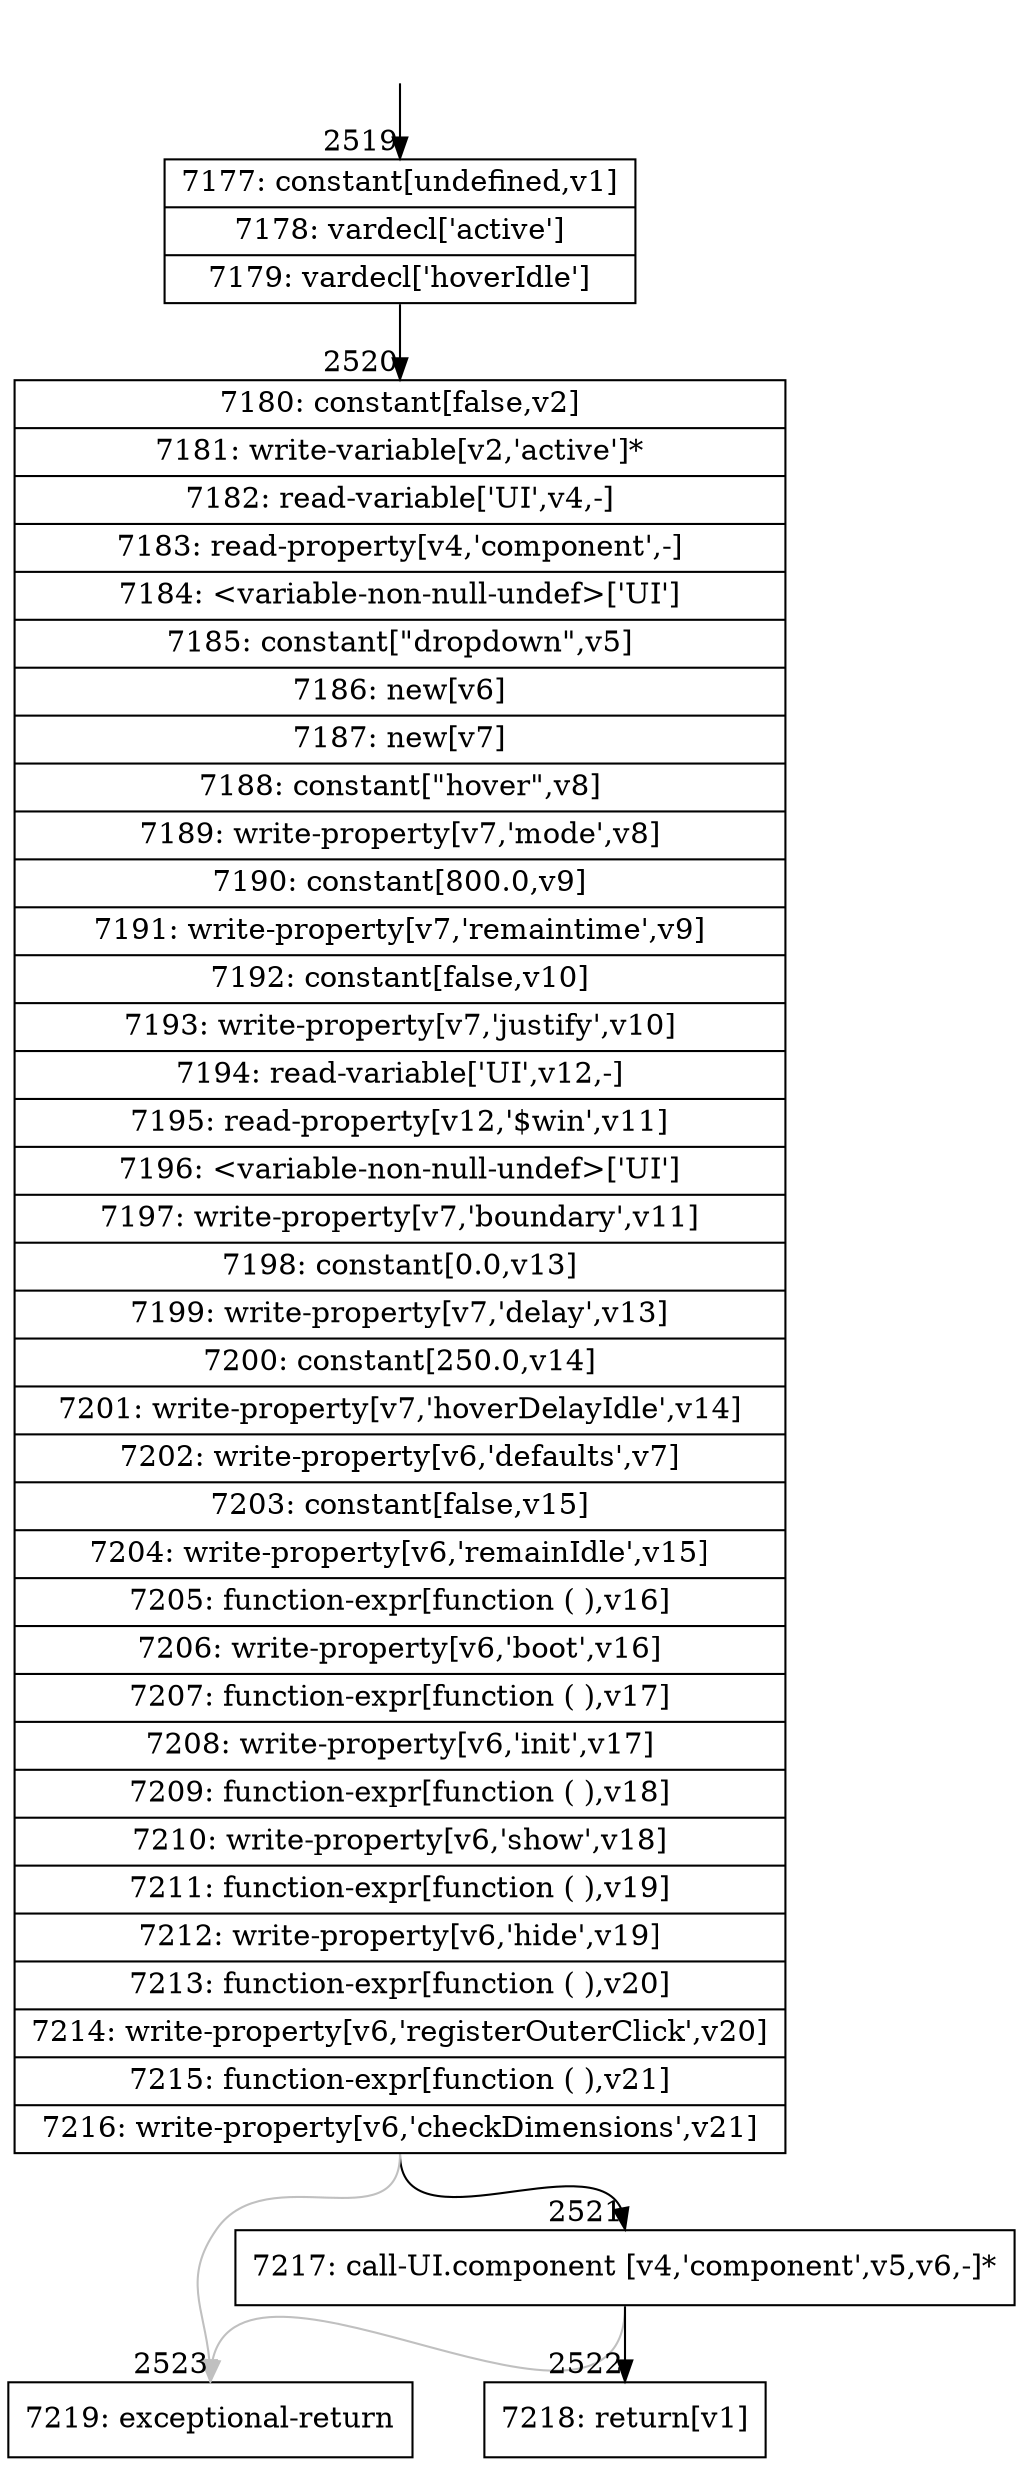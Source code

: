 digraph {
rankdir="TD"
BB_entry174[shape=none,label=""];
BB_entry174 -> BB2519 [tailport=s, headport=n, headlabel="    2519"]
BB2519 [shape=record label="{7177: constant[undefined,v1]|7178: vardecl['active']|7179: vardecl['hoverIdle']}" ] 
BB2519 -> BB2520 [tailport=s, headport=n, headlabel="      2520"]
BB2520 [shape=record label="{7180: constant[false,v2]|7181: write-variable[v2,'active']*|7182: read-variable['UI',v4,-]|7183: read-property[v4,'component',-]|7184: \<variable-non-null-undef\>['UI']|7185: constant[\"dropdown\",v5]|7186: new[v6]|7187: new[v7]|7188: constant[\"hover\",v8]|7189: write-property[v7,'mode',v8]|7190: constant[800.0,v9]|7191: write-property[v7,'remaintime',v9]|7192: constant[false,v10]|7193: write-property[v7,'justify',v10]|7194: read-variable['UI',v12,-]|7195: read-property[v12,'$win',v11]|7196: \<variable-non-null-undef\>['UI']|7197: write-property[v7,'boundary',v11]|7198: constant[0.0,v13]|7199: write-property[v7,'delay',v13]|7200: constant[250.0,v14]|7201: write-property[v7,'hoverDelayIdle',v14]|7202: write-property[v6,'defaults',v7]|7203: constant[false,v15]|7204: write-property[v6,'remainIdle',v15]|7205: function-expr[function ( ),v16]|7206: write-property[v6,'boot',v16]|7207: function-expr[function ( ),v17]|7208: write-property[v6,'init',v17]|7209: function-expr[function ( ),v18]|7210: write-property[v6,'show',v18]|7211: function-expr[function ( ),v19]|7212: write-property[v6,'hide',v19]|7213: function-expr[function ( ),v20]|7214: write-property[v6,'registerOuterClick',v20]|7215: function-expr[function ( ),v21]|7216: write-property[v6,'checkDimensions',v21]}" ] 
BB2520 -> BB2521 [tailport=s, headport=n, headlabel="      2521"]
BB2520 -> BB2523 [tailport=s, headport=n, color=gray, headlabel="      2523"]
BB2521 [shape=record label="{7217: call-UI.component [v4,'component',v5,v6,-]*}" ] 
BB2521 -> BB2522 [tailport=s, headport=n, headlabel="      2522"]
BB2521 -> BB2523 [tailport=s, headport=n, color=gray]
BB2522 [shape=record label="{7218: return[v1]}" ] 
BB2523 [shape=record label="{7219: exceptional-return}" ] 
//#$~ 1945
}

